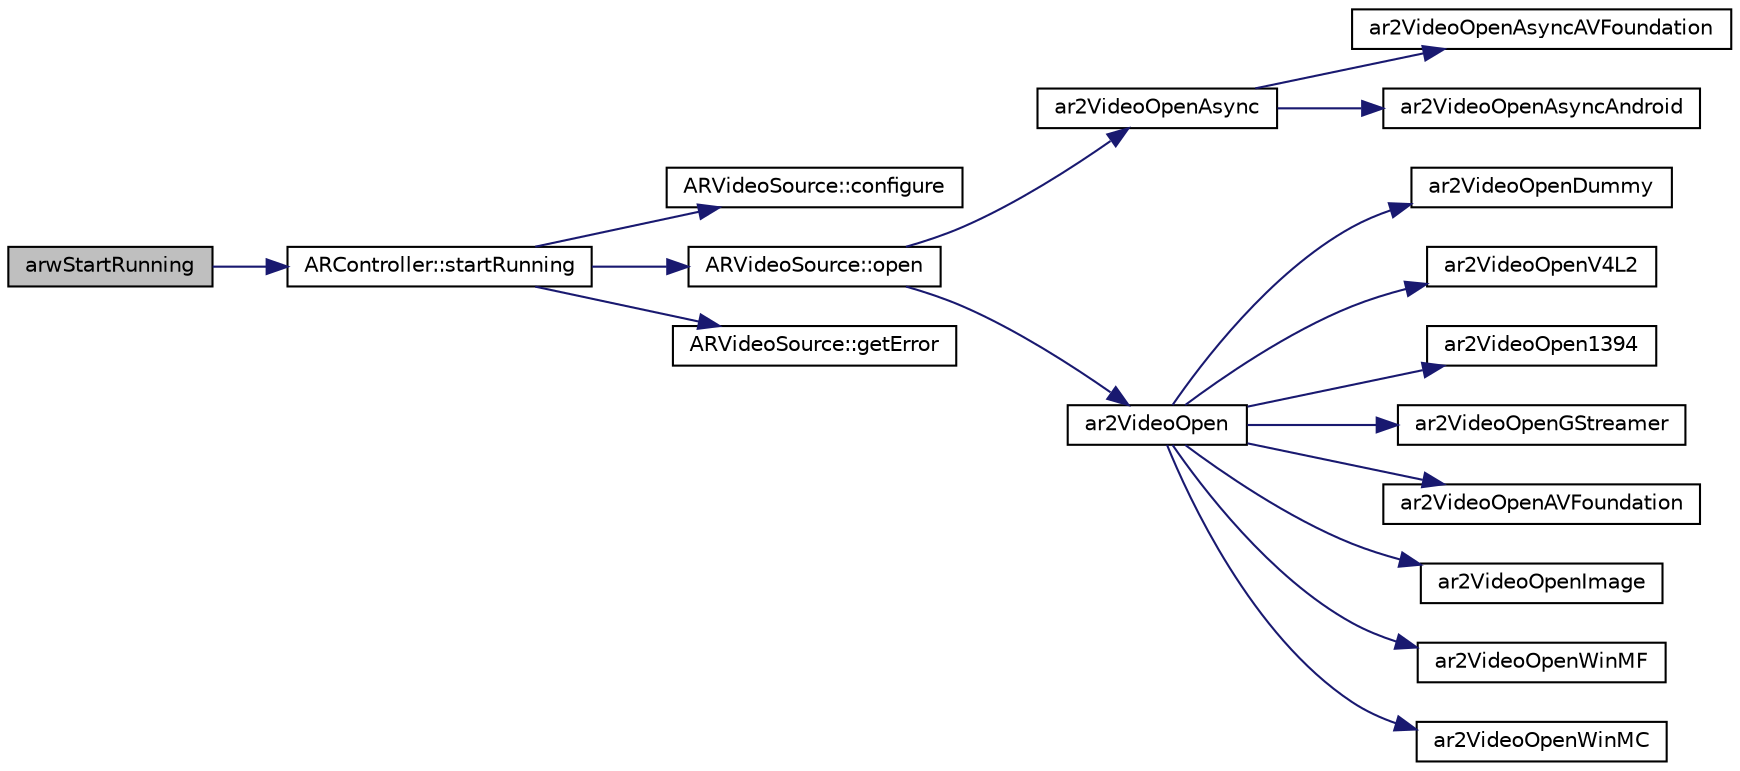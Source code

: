 digraph "arwStartRunning"
{
 // INTERACTIVE_SVG=YES
  edge [fontname="Helvetica",fontsize="10",labelfontname="Helvetica",labelfontsize="10"];
  node [fontname="Helvetica",fontsize="10",shape=record];
  rankdir="LR";
  Node1 [label="arwStartRunning",height=0.2,width=0.4,color="black", fillcolor="grey75", style="filled", fontcolor="black"];
  Node1 -> Node2 [color="midnightblue",fontsize="10",style="solid",fontname="Helvetica"];
  Node2 [label="ARController::startRunning",height=0.2,width=0.4,color="black", fillcolor="white", style="filled",URL="$class_a_r_controller.html#a418d8aaf7e0561d1ccfffc7d35a840cf",tooltip="Start video capture and tracking. "];
  Node2 -> Node3 [color="midnightblue",fontsize="10",style="solid",fontname="Helvetica"];
  Node3 [label="ARVideoSource::configure",height=0.2,width=0.4,color="black", fillcolor="white", style="filled",URL="$class_a_r_video_source.html#aa385c7136b3d45c6efaa6604bf0a6d9a",tooltip="Sets initial parameters which will be used when the video source is opened. "];
  Node2 -> Node4 [color="midnightblue",fontsize="10",style="solid",fontname="Helvetica"];
  Node4 [label="ARVideoSource::open",height=0.2,width=0.4,color="black", fillcolor="white", style="filled",URL="$class_a_r_video_source.html#ad6e81f0a07ddf8e844dfb867bc94de4b",tooltip="Opens the video source. "];
  Node4 -> Node5 [color="midnightblue",fontsize="10",style="solid",fontname="Helvetica"];
  Node5 [label="ar2VideoOpenAsync",height=0.2,width=0.4,color="black", fillcolor="white", style="filled",URL="$video_8h.html#a6a911689abfaf33e8b1bea7c34f7c39a"];
  Node5 -> Node6 [color="midnightblue",fontsize="10",style="solid",fontname="Helvetica"];
  Node6 [label="ar2VideoOpenAsyncAVFoundation",height=0.2,width=0.4,color="black", fillcolor="white", style="filled",URL="$video_a_v_foundation_8h.html#aeeda53e796311199493f4acdaa075e3c"];
  Node5 -> Node7 [color="midnightblue",fontsize="10",style="solid",fontname="Helvetica"];
  Node7 [label="ar2VideoOpenAsyncAndroid",height=0.2,width=0.4,color="black", fillcolor="white", style="filled",URL="$video_android_8h.html#aa38cb37e30ae2fdfc4ee16dfb3662f83"];
  Node4 -> Node8 [color="midnightblue",fontsize="10",style="solid",fontname="Helvetica"];
  Node8 [label="ar2VideoOpen",height=0.2,width=0.4,color="black", fillcolor="white", style="filled",URL="$video_8h.html#a266a574c77510cdde38998c94118611a"];
  Node8 -> Node9 [color="midnightblue",fontsize="10",style="solid",fontname="Helvetica"];
  Node9 [label="ar2VideoOpenDummy",height=0.2,width=0.4,color="black", fillcolor="white", style="filled",URL="$video_dummy_8h.html#a97c9c62563dbaa2d1c32d6f7ffd6186c"];
  Node8 -> Node10 [color="midnightblue",fontsize="10",style="solid",fontname="Helvetica"];
  Node10 [label="ar2VideoOpenV4L2",height=0.2,width=0.4,color="black", fillcolor="white", style="filled",URL="$video_v4_l2_8h.html#a65f46b5acf507e11f1e398983f654b01"];
  Node8 -> Node11 [color="midnightblue",fontsize="10",style="solid",fontname="Helvetica"];
  Node11 [label="ar2VideoOpen1394",height=0.2,width=0.4,color="black", fillcolor="white", style="filled",URL="$video1394_8h.html#a415d8d6e136b1d6481aab6df1327d38b"];
  Node8 -> Node12 [color="midnightblue",fontsize="10",style="solid",fontname="Helvetica"];
  Node12 [label="ar2VideoOpenGStreamer",height=0.2,width=0.4,color="black", fillcolor="white", style="filled",URL="$video_g_streamer_8h.html#a1859e6412bbcdaacfebbbb604daf93dc"];
  Node8 -> Node13 [color="midnightblue",fontsize="10",style="solid",fontname="Helvetica"];
  Node13 [label="ar2VideoOpenAVFoundation",height=0.2,width=0.4,color="black", fillcolor="white", style="filled",URL="$video_a_v_foundation_8h.html#ad5a12bb05d89e8876b3d92334935ebd8"];
  Node8 -> Node14 [color="midnightblue",fontsize="10",style="solid",fontname="Helvetica"];
  Node14 [label="ar2VideoOpenImage",height=0.2,width=0.4,color="black", fillcolor="white", style="filled",URL="$video_image_8h.html#a15ea74b900729dfd225554e9862871f1"];
  Node8 -> Node15 [color="midnightblue",fontsize="10",style="solid",fontname="Helvetica"];
  Node15 [label="ar2VideoOpenWinMF",height=0.2,width=0.4,color="black", fillcolor="white", style="filled",URL="$video_windows_media_foundation_8h.html#ae5f5688166608e253b4a7f86fbe98788"];
  Node8 -> Node16 [color="midnightblue",fontsize="10",style="solid",fontname="Helvetica"];
  Node16 [label="ar2VideoOpenWinMC",height=0.2,width=0.4,color="black", fillcolor="white", style="filled",URL="$video_windows_media_capture_8h.html#abf5f9965f682bb5e67efa66c2f6e8b96"];
  Node2 -> Node17 [color="midnightblue",fontsize="10",style="solid",fontname="Helvetica"];
  Node17 [label="ARVideoSource::getError",height=0.2,width=0.4,color="black", fillcolor="white", style="filled",URL="$class_a_r_video_source.html#a1d4e4cebdf413918427c39aa99a197cc"];
}

